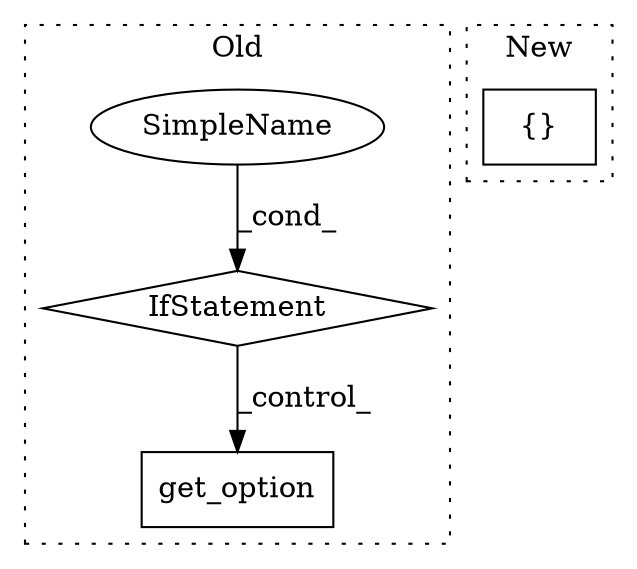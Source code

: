 digraph G {
subgraph cluster0 {
1 [label="get_option" a="32" s="6735,6747" l="11,1" shape="box"];
3 [label="IfStatement" a="25" s="6807" l="36" shape="diamond"];
4 [label="SimpleName" a="42" s="6838" l="5" shape="ellipse"];
label = "Old";
style="dotted";
}
subgraph cluster1 {
2 [label="{}" a="4" s="6542,6559" l="1,1" shape="box"];
label = "New";
style="dotted";
}
3 -> 1 [label="_control_"];
4 -> 3 [label="_cond_"];
}